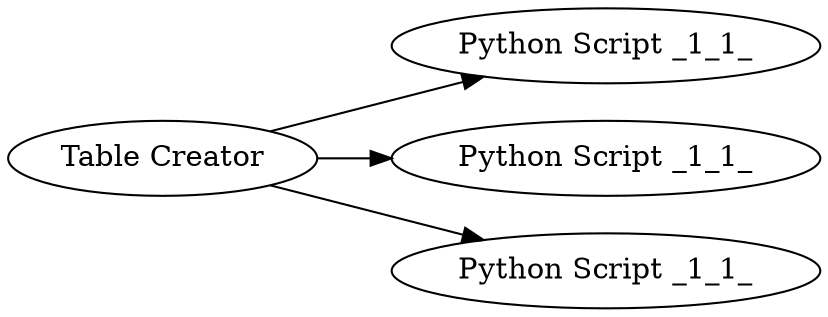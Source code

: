 digraph {
	1 -> 4
	1 -> 3
	1 -> 2
	1 [label="Table Creator"]
	4 [label="Python Script _1_1_"]
	3 [label="Python Script _1_1_"]
	2 [label="Python Script _1_1_"]
	rankdir=LR
}
